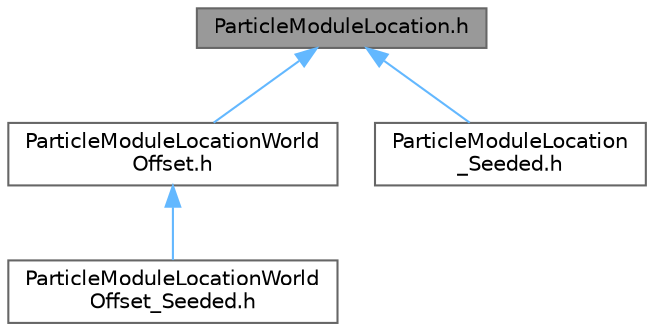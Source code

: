 digraph "ParticleModuleLocation.h"
{
 // INTERACTIVE_SVG=YES
 // LATEX_PDF_SIZE
  bgcolor="transparent";
  edge [fontname=Helvetica,fontsize=10,labelfontname=Helvetica,labelfontsize=10];
  node [fontname=Helvetica,fontsize=10,shape=box,height=0.2,width=0.4];
  Node1 [id="Node000001",label="ParticleModuleLocation.h",height=0.2,width=0.4,color="gray40", fillcolor="grey60", style="filled", fontcolor="black",tooltip=" "];
  Node1 -> Node2 [id="edge1_Node000001_Node000002",dir="back",color="steelblue1",style="solid",tooltip=" "];
  Node2 [id="Node000002",label="ParticleModuleLocationWorld\lOffset.h",height=0.2,width=0.4,color="grey40", fillcolor="white", style="filled",URL="$df/d50/ParticleModuleLocationWorldOffset_8h.html",tooltip=" "];
  Node2 -> Node3 [id="edge2_Node000002_Node000003",dir="back",color="steelblue1",style="solid",tooltip=" "];
  Node3 [id="Node000003",label="ParticleModuleLocationWorld\lOffset_Seeded.h",height=0.2,width=0.4,color="grey40", fillcolor="white", style="filled",URL="$d2/d1b/ParticleModuleLocationWorldOffset__Seeded_8h.html",tooltip=" "];
  Node1 -> Node4 [id="edge3_Node000001_Node000004",dir="back",color="steelblue1",style="solid",tooltip=" "];
  Node4 [id="Node000004",label="ParticleModuleLocation\l_Seeded.h",height=0.2,width=0.4,color="grey40", fillcolor="white", style="filled",URL="$dd/d5b/ParticleModuleLocation__Seeded_8h.html",tooltip=" "];
}
